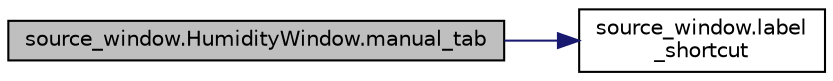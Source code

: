 digraph "source_window.HumidityWindow.manual_tab"
{
 // LATEX_PDF_SIZE
  edge [fontname="Helvetica",fontsize="10",labelfontname="Helvetica",labelfontsize="10"];
  node [fontname="Helvetica",fontsize="10",shape=record];
  rankdir="LR";
  Node1 [label="source_window.HumidityWindow.manual_tab",height=0.2,width=0.4,color="black", fillcolor="grey75", style="filled", fontcolor="black",tooltip="Manual mode."];
  Node1 -> Node2 [color="midnightblue",fontsize="10",style="solid",fontname="Helvetica"];
  Node2 [label="source_window.label\l_shortcut",height=0.2,width=0.4,color="black", fillcolor="white", style="filled",URL="$namespacesource__window.html#a3a33990e3bdbb628c0be73089cf039d5",tooltip="Shortcut to define a label."];
}
